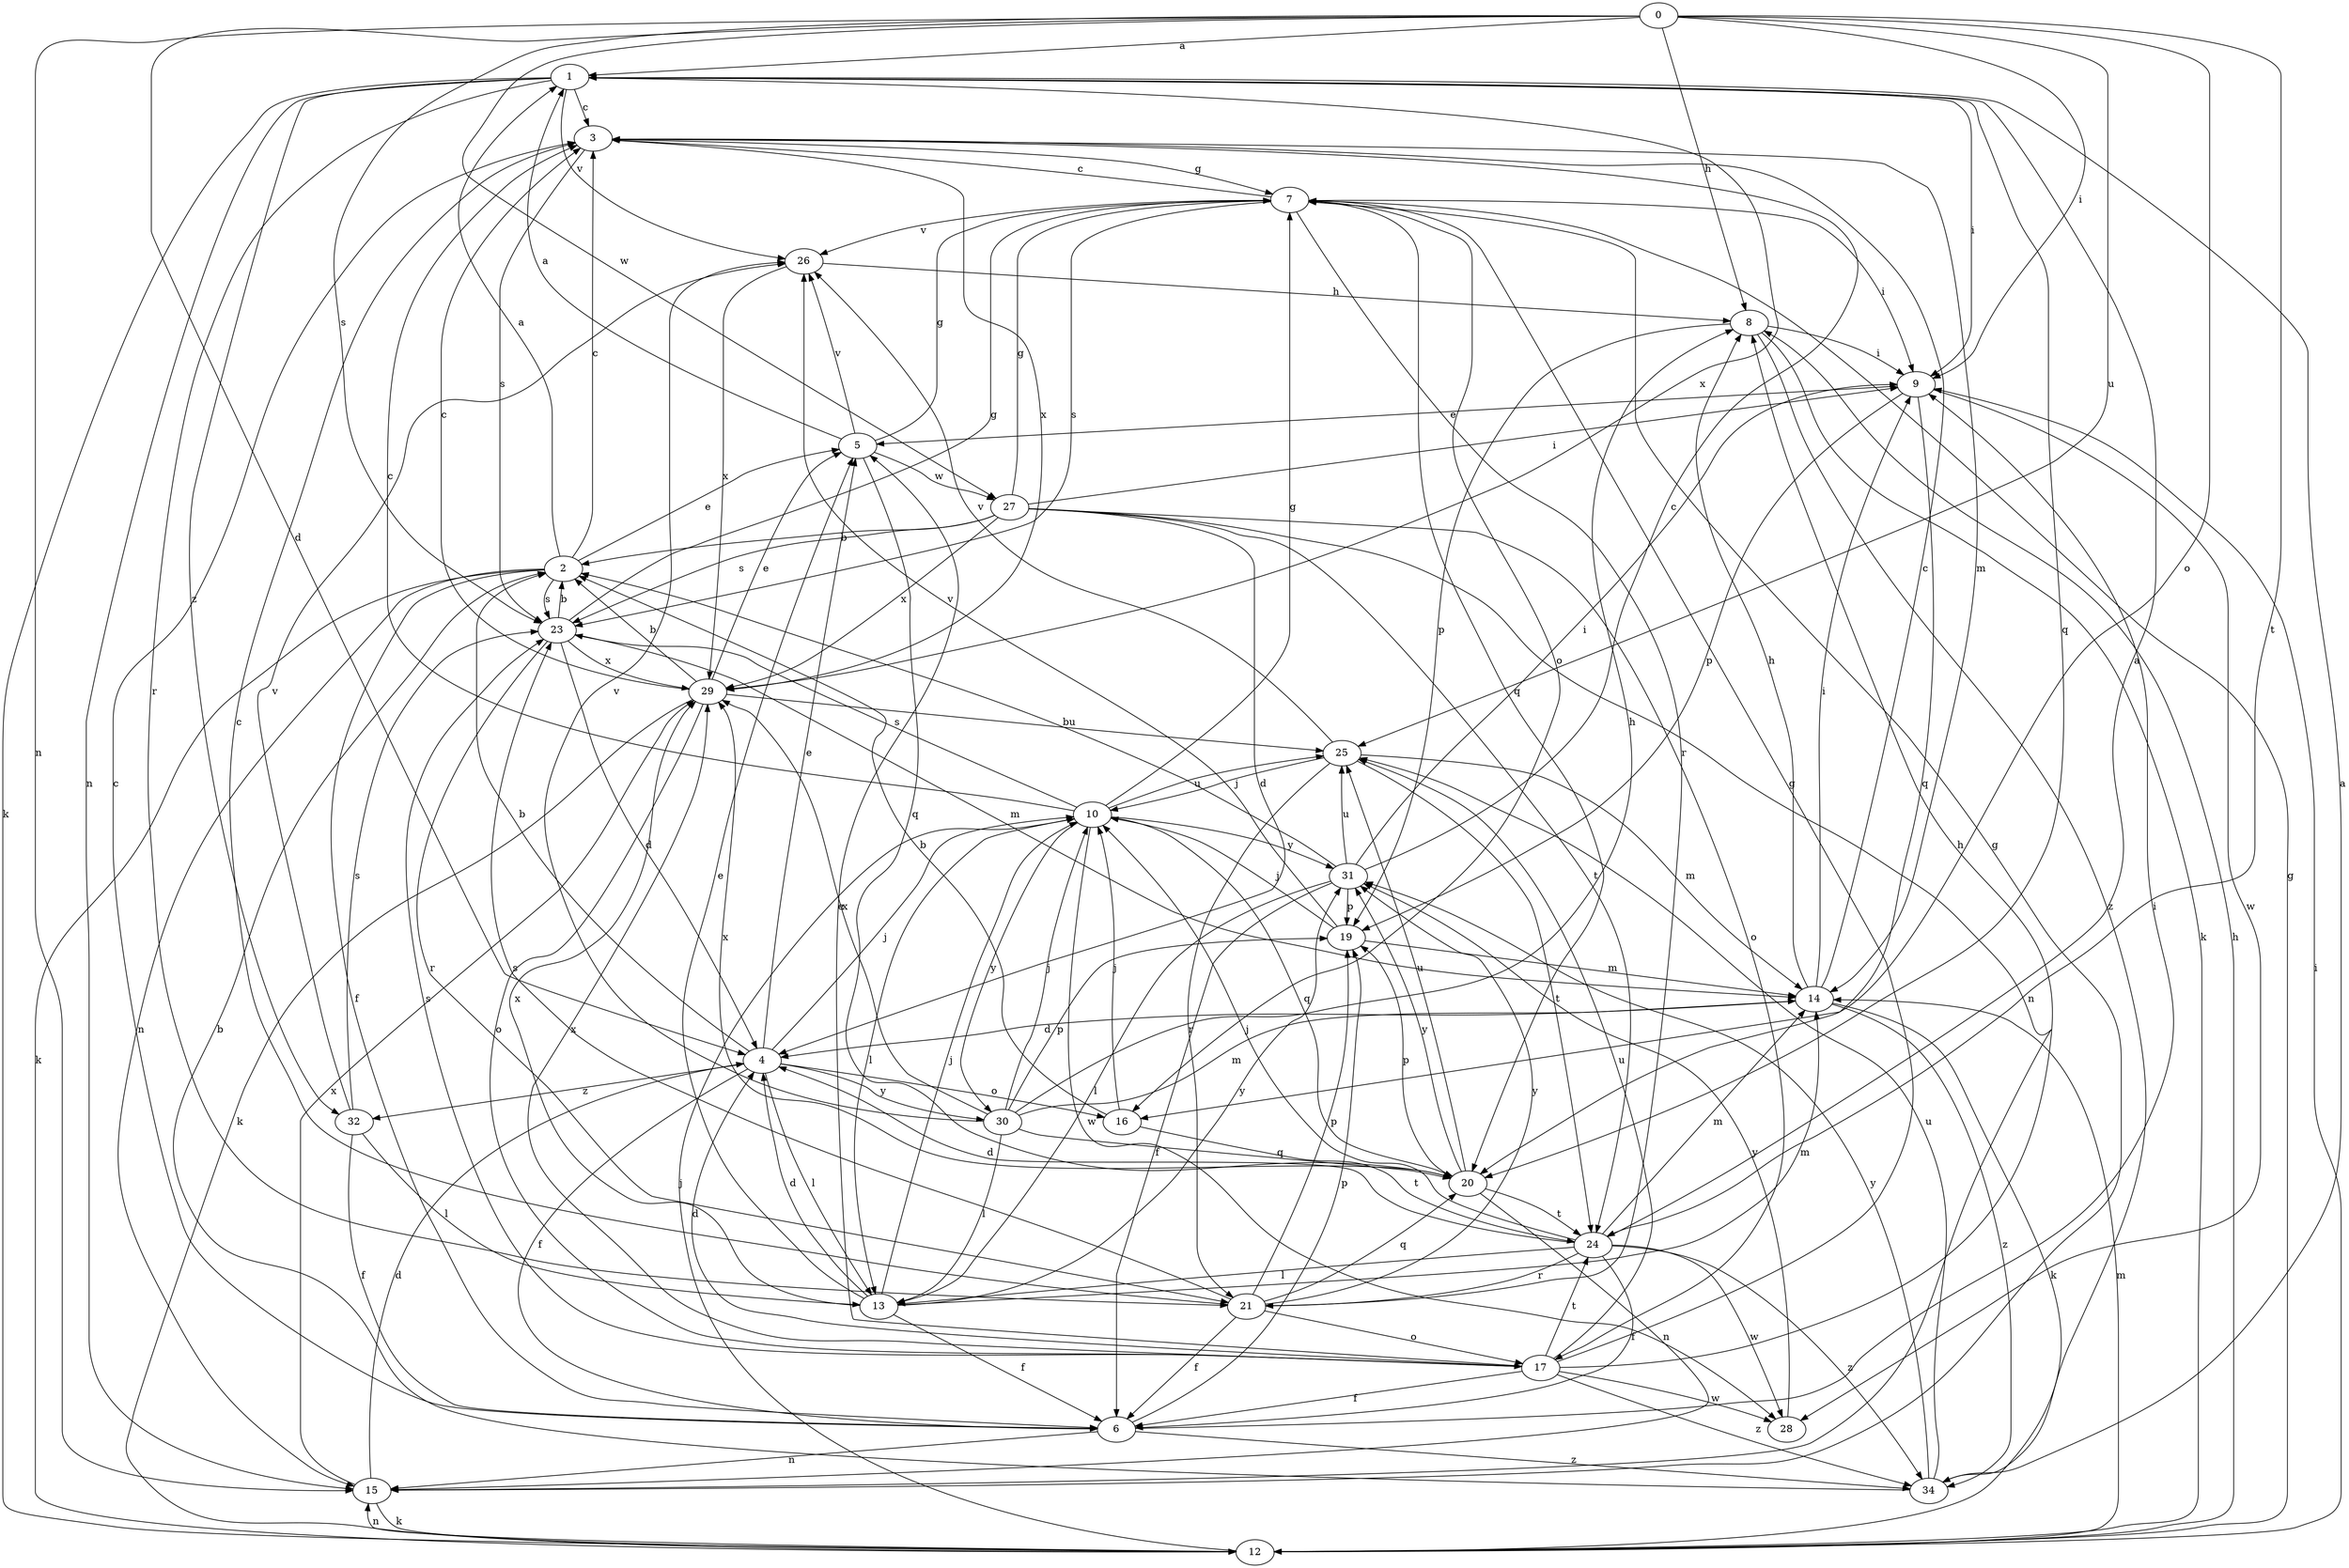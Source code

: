 strict digraph  {
0;
1;
2;
3;
4;
5;
6;
7;
8;
9;
10;
12;
13;
14;
15;
16;
17;
19;
20;
21;
23;
24;
25;
26;
27;
28;
29;
30;
31;
32;
34;
0 -> 1  [label=a];
0 -> 4  [label=d];
0 -> 8  [label=h];
0 -> 9  [label=i];
0 -> 15  [label=n];
0 -> 16  [label=o];
0 -> 23  [label=s];
0 -> 24  [label=t];
0 -> 25  [label=u];
0 -> 27  [label=w];
1 -> 3  [label=c];
1 -> 9  [label=i];
1 -> 12  [label=k];
1 -> 15  [label=n];
1 -> 20  [label=q];
1 -> 21  [label=r];
1 -> 26  [label=v];
1 -> 29  [label=x];
1 -> 32  [label=z];
2 -> 1  [label=a];
2 -> 3  [label=c];
2 -> 5  [label=e];
2 -> 6  [label=f];
2 -> 12  [label=k];
2 -> 15  [label=n];
2 -> 23  [label=s];
3 -> 7  [label=g];
3 -> 14  [label=m];
3 -> 23  [label=s];
3 -> 29  [label=x];
4 -> 2  [label=b];
4 -> 5  [label=e];
4 -> 6  [label=f];
4 -> 10  [label=j];
4 -> 13  [label=l];
4 -> 16  [label=o];
4 -> 30  [label=y];
4 -> 32  [label=z];
5 -> 1  [label=a];
5 -> 7  [label=g];
5 -> 20  [label=q];
5 -> 26  [label=v];
5 -> 27  [label=w];
6 -> 3  [label=c];
6 -> 9  [label=i];
6 -> 15  [label=n];
6 -> 19  [label=p];
6 -> 34  [label=z];
7 -> 3  [label=c];
7 -> 9  [label=i];
7 -> 16  [label=o];
7 -> 20  [label=q];
7 -> 21  [label=r];
7 -> 23  [label=s];
7 -> 26  [label=v];
8 -> 9  [label=i];
8 -> 12  [label=k];
8 -> 19  [label=p];
8 -> 34  [label=z];
9 -> 5  [label=e];
9 -> 19  [label=p];
9 -> 20  [label=q];
9 -> 28  [label=w];
10 -> 3  [label=c];
10 -> 7  [label=g];
10 -> 13  [label=l];
10 -> 20  [label=q];
10 -> 23  [label=s];
10 -> 25  [label=u];
10 -> 28  [label=w];
10 -> 30  [label=y];
10 -> 31  [label=y];
12 -> 7  [label=g];
12 -> 8  [label=h];
12 -> 9  [label=i];
12 -> 10  [label=j];
12 -> 14  [label=m];
12 -> 15  [label=n];
13 -> 4  [label=d];
13 -> 5  [label=e];
13 -> 6  [label=f];
13 -> 10  [label=j];
13 -> 14  [label=m];
13 -> 29  [label=x];
13 -> 31  [label=y];
14 -> 3  [label=c];
14 -> 4  [label=d];
14 -> 8  [label=h];
14 -> 9  [label=i];
14 -> 12  [label=k];
14 -> 34  [label=z];
15 -> 4  [label=d];
15 -> 7  [label=g];
15 -> 12  [label=k];
15 -> 29  [label=x];
16 -> 2  [label=b];
16 -> 10  [label=j];
16 -> 24  [label=t];
17 -> 4  [label=d];
17 -> 5  [label=e];
17 -> 6  [label=f];
17 -> 7  [label=g];
17 -> 8  [label=h];
17 -> 23  [label=s];
17 -> 24  [label=t];
17 -> 25  [label=u];
17 -> 28  [label=w];
17 -> 29  [label=x];
17 -> 34  [label=z];
19 -> 10  [label=j];
19 -> 14  [label=m];
19 -> 26  [label=v];
20 -> 15  [label=n];
20 -> 19  [label=p];
20 -> 24  [label=t];
20 -> 25  [label=u];
20 -> 29  [label=x];
20 -> 31  [label=y];
21 -> 3  [label=c];
21 -> 6  [label=f];
21 -> 17  [label=o];
21 -> 19  [label=p];
21 -> 20  [label=q];
21 -> 23  [label=s];
21 -> 31  [label=y];
23 -> 2  [label=b];
23 -> 4  [label=d];
23 -> 7  [label=g];
23 -> 14  [label=m];
23 -> 21  [label=r];
23 -> 29  [label=x];
24 -> 1  [label=a];
24 -> 4  [label=d];
24 -> 6  [label=f];
24 -> 10  [label=j];
24 -> 13  [label=l];
24 -> 14  [label=m];
24 -> 21  [label=r];
24 -> 28  [label=w];
24 -> 34  [label=z];
25 -> 10  [label=j];
25 -> 14  [label=m];
25 -> 21  [label=r];
25 -> 24  [label=t];
25 -> 26  [label=v];
26 -> 8  [label=h];
26 -> 29  [label=x];
27 -> 2  [label=b];
27 -> 4  [label=d];
27 -> 7  [label=g];
27 -> 9  [label=i];
27 -> 15  [label=n];
27 -> 17  [label=o];
27 -> 23  [label=s];
27 -> 24  [label=t];
27 -> 29  [label=x];
28 -> 31  [label=y];
29 -> 2  [label=b];
29 -> 3  [label=c];
29 -> 5  [label=e];
29 -> 12  [label=k];
29 -> 17  [label=o];
29 -> 25  [label=u];
30 -> 8  [label=h];
30 -> 10  [label=j];
30 -> 13  [label=l];
30 -> 14  [label=m];
30 -> 19  [label=p];
30 -> 20  [label=q];
30 -> 26  [label=v];
30 -> 29  [label=x];
31 -> 2  [label=b];
31 -> 3  [label=c];
31 -> 6  [label=f];
31 -> 9  [label=i];
31 -> 13  [label=l];
31 -> 19  [label=p];
31 -> 25  [label=u];
32 -> 6  [label=f];
32 -> 13  [label=l];
32 -> 23  [label=s];
32 -> 26  [label=v];
34 -> 1  [label=a];
34 -> 2  [label=b];
34 -> 25  [label=u];
34 -> 31  [label=y];
}
